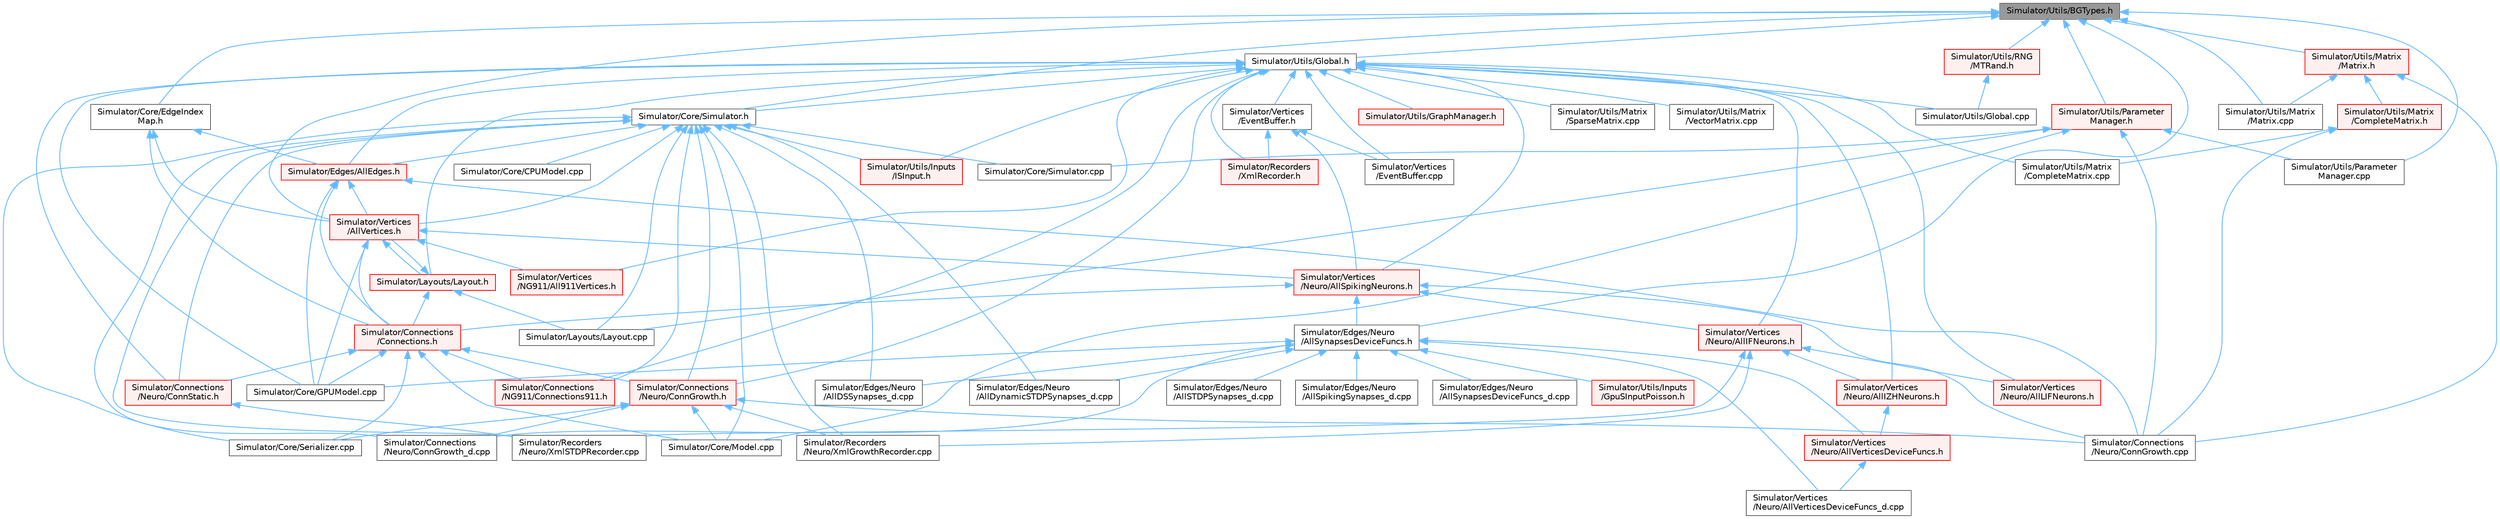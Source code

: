 digraph "Simulator/Utils/BGTypes.h"
{
 // LATEX_PDF_SIZE
  bgcolor="transparent";
  edge [fontname=Helvetica,fontsize=10,labelfontname=Helvetica,labelfontsize=10];
  node [fontname=Helvetica,fontsize=10,shape=box,height=0.2,width=0.4];
  Node1 [id="Node000001",label="Simulator/Utils/BGTypes.h",height=0.2,width=0.4,color="gray40", fillcolor="grey60", style="filled", fontcolor="black",tooltip="Used to define uniform data type sizes based for all operating systems. Also used to test the speed o..."];
  Node1 -> Node2 [id="edge1_Node000001_Node000002",dir="back",color="steelblue1",style="solid",tooltip=" "];
  Node2 [id="Node000002",label="Simulator/Core/EdgeIndex\lMap.h",height=0.2,width=0.4,color="grey40", fillcolor="white", style="filled",URL="$_edge_index_map_8h.html",tooltip="A structure maintains outgoing and edges list (forward map)."];
  Node2 -> Node3 [id="edge2_Node000002_Node000003",dir="back",color="steelblue1",style="solid",tooltip=" "];
  Node3 [id="Node000003",label="Simulator/Connections\l/Connections.h",height=0.2,width=0.4,color="red", fillcolor="#FFF0F0", style="filled",URL="$_connections_8h.html",tooltip="The base class of all connections classes."];
  Node3 -> Node5 [id="edge3_Node000003_Node000005",dir="back",color="steelblue1",style="solid",tooltip=" "];
  Node5 [id="Node000005",label="Simulator/Connections\l/NG911/Connections911.h",height=0.2,width=0.4,color="red", fillcolor="#FFF0F0", style="filled",URL="$_connections911_8h.html",tooltip="The model of the static network."];
  Node3 -> Node12 [id="edge4_Node000003_Node000012",dir="back",color="steelblue1",style="solid",tooltip=" "];
  Node12 [id="Node000012",label="Simulator/Connections\l/Neuro/ConnGrowth.h",height=0.2,width=0.4,color="red", fillcolor="#FFF0F0", style="filled",URL="$_conn_growth_8h.html",tooltip="The model of the activity-dependent neurite outgrowth."];
  Node12 -> Node13 [id="edge5_Node000012_Node000013",dir="back",color="steelblue1",style="solid",tooltip=" "];
  Node13 [id="Node000013",label="Simulator/Connections\l/Neuro/ConnGrowth.cpp",height=0.2,width=0.4,color="grey40", fillcolor="white", style="filled",URL="$_conn_growth_8cpp.html",tooltip="The model of the activity-dependent neurite outgrowth."];
  Node12 -> Node14 [id="edge6_Node000012_Node000014",dir="back",color="steelblue1",style="solid",tooltip=" "];
  Node14 [id="Node000014",label="Simulator/Connections\l/Neuro/ConnGrowth_d.cpp",height=0.2,width=0.4,color="grey40", fillcolor="white", style="filled",URL="$_conn_growth__d_8cpp.html",tooltip="Update the weights of the Synapses in the simulation."];
  Node12 -> Node9 [id="edge7_Node000012_Node000009",dir="back",color="steelblue1",style="solid",tooltip=" "];
  Node9 [id="Node000009",label="Simulator/Core/Model.cpp",height=0.2,width=0.4,color="grey40", fillcolor="white", style="filled",URL="$_model_8cpp.html",tooltip="Implementation of Model for the graph-based networks."];
  Node12 -> Node15 [id="edge8_Node000012_Node000015",dir="back",color="steelblue1",style="solid",tooltip=" "];
  Node15 [id="Node000015",label="Simulator/Core/Serializer.cpp",height=0.2,width=0.4,color="grey40", fillcolor="white", style="filled",URL="$_serializer_8cpp.html",tooltip="Handles implementation details of serialization and deserialization of synapses."];
  Node12 -> Node16 [id="edge9_Node000012_Node000016",dir="back",color="steelblue1",style="solid",tooltip=" "];
  Node16 [id="Node000016",label="Simulator/Recorders\l/Neuro/XmlGrowthRecorder.cpp",height=0.2,width=0.4,color="grey40", fillcolor="white", style="filled",URL="$_xml_growth_recorder_8cpp.html",tooltip="An implementation for recording spikes history in an XML file for growth simulations."];
  Node3 -> Node18 [id="edge10_Node000003_Node000018",dir="back",color="steelblue1",style="solid",tooltip=" "];
  Node18 [id="Node000018",label="Simulator/Connections\l/Neuro/ConnStatic.h",height=0.2,width=0.4,color="red", fillcolor="#FFF0F0", style="filled",URL="$_conn_static_8h.html",tooltip="The model of the small world network."];
  Node18 -> Node21 [id="edge11_Node000018_Node000021",dir="back",color="steelblue1",style="solid",tooltip=" "];
  Node21 [id="Node000021",label="Simulator/Recorders\l/Neuro/XmlSTDPRecorder.cpp",height=0.2,width=0.4,color="grey40", fillcolor="white", style="filled",URL="$_xml_s_t_d_p_recorder_8cpp_source.html",tooltip=" "];
  Node3 -> Node25 [id="edge12_Node000003_Node000025",dir="back",color="steelblue1",style="solid",tooltip=" "];
  Node25 [id="Node000025",label="Simulator/Core/GPUModel.cpp",height=0.2,width=0.4,color="grey40", fillcolor="white", style="filled",URL="$_g_p_u_model_8cpp.html",tooltip="Implementation of Model for the spiking neural networks."];
  Node3 -> Node9 [id="edge13_Node000003_Node000009",dir="back",color="steelblue1",style="solid",tooltip=" "];
  Node3 -> Node15 [id="edge14_Node000003_Node000015",dir="back",color="steelblue1",style="solid",tooltip=" "];
  Node2 -> Node26 [id="edge15_Node000002_Node000026",dir="back",color="steelblue1",style="solid",tooltip=" "];
  Node26 [id="Node000026",label="Simulator/Edges/AllEdges.h",height=0.2,width=0.4,color="red", fillcolor="#FFF0F0", style="filled",URL="$_all_edges_8h.html",tooltip="An interface and top level implementation for edge classes."];
  Node26 -> Node3 [id="edge16_Node000026_Node000003",dir="back",color="steelblue1",style="solid",tooltip=" "];
  Node26 -> Node13 [id="edge17_Node000026_Node000013",dir="back",color="steelblue1",style="solid",tooltip=" "];
  Node26 -> Node25 [id="edge18_Node000026_Node000025",dir="back",color="steelblue1",style="solid",tooltip=" "];
  Node26 -> Node69 [id="edge19_Node000026_Node000069",dir="back",color="steelblue1",style="solid",tooltip=" "];
  Node69 [id="Node000069",label="Simulator/Vertices\l/AllVertices.h",height=0.2,width=0.4,color="red", fillcolor="#FFF0F0", style="filled",URL="$_all_vertices_8h.html",tooltip="A container of the base class of all vertex data."];
  Node69 -> Node3 [id="edge20_Node000069_Node000003",dir="back",color="steelblue1",style="solid",tooltip=" "];
  Node69 -> Node25 [id="edge21_Node000069_Node000025",dir="back",color="steelblue1",style="solid",tooltip=" "];
  Node69 -> Node84 [id="edge22_Node000069_Node000084",dir="back",color="steelblue1",style="solid",tooltip=" "];
  Node84 [id="Node000084",label="Simulator/Layouts/Layout.h",height=0.2,width=0.4,color="red", fillcolor="#FFF0F0", style="filled",URL="$_layout_8h.html",tooltip="The Layout class defines the layout of neurons in neural networks."];
  Node84 -> Node3 [id="edge23_Node000084_Node000003",dir="back",color="steelblue1",style="solid",tooltip=" "];
  Node84 -> Node11 [id="edge24_Node000084_Node000011",dir="back",color="steelblue1",style="solid",tooltip=" "];
  Node11 [id="Node000011",label="Simulator/Layouts/Layout.cpp",height=0.2,width=0.4,color="grey40", fillcolor="white", style="filled",URL="$_layout_8cpp.html",tooltip="The Layout class defines the layout of neurons in neural networks."];
  Node84 -> Node69 [id="edge25_Node000084_Node000069",dir="back",color="steelblue1",style="solid",tooltip=" "];
  Node69 -> Node93 [id="edge26_Node000069_Node000093",dir="back",color="steelblue1",style="solid",tooltip=" "];
  Node93 [id="Node000093",label="Simulator/Vertices\l/NG911/All911Vertices.h",height=0.2,width=0.4,color="red", fillcolor="#FFF0F0", style="filled",URL="$_all911_vertices_8h.html",tooltip="A container of all 911 vertex data."];
  Node69 -> Node61 [id="edge27_Node000069_Node000061",dir="back",color="steelblue1",style="solid",tooltip=" "];
  Node61 [id="Node000061",label="Simulator/Vertices\l/Neuro/AllSpikingNeurons.h",height=0.2,width=0.4,color="red", fillcolor="#FFF0F0", style="filled",URL="$_all_spiking_neurons_8h.html",tooltip="A container of all spiking neuron data."];
  Node61 -> Node3 [id="edge28_Node000061_Node000003",dir="back",color="steelblue1",style="solid",tooltip=" "];
  Node61 -> Node13 [id="edge29_Node000061_Node000013",dir="back",color="steelblue1",style="solid",tooltip=" "];
  Node61 -> Node41 [id="edge30_Node000061_Node000041",dir="back",color="steelblue1",style="solid",tooltip=" "];
  Node41 [id="Node000041",label="Simulator/Edges/Neuro\l/AllSynapsesDeviceFuncs.h",height=0.2,width=0.4,color="grey40", fillcolor="white", style="filled",URL="$_all_synapses_device_funcs_8h.html",tooltip="Device functions for synapse data."];
  Node41 -> Node14 [id="edge31_Node000041_Node000014",dir="back",color="steelblue1",style="solid",tooltip=" "];
  Node41 -> Node25 [id="edge32_Node000041_Node000025",dir="back",color="steelblue1",style="solid",tooltip=" "];
  Node41 -> Node35 [id="edge33_Node000041_Node000035",dir="back",color="steelblue1",style="solid",tooltip=" "];
  Node35 [id="Node000035",label="Simulator/Edges/Neuro\l/AllDSSynapses_d.cpp",height=0.2,width=0.4,color="grey40", fillcolor="white", style="filled",URL="$_all_d_s_synapses__d_8cpp.html",tooltip="A container of all DS synapse data."];
  Node41 -> Node42 [id="edge34_Node000041_Node000042",dir="back",color="steelblue1",style="solid",tooltip=" "];
  Node42 [id="Node000042",label="Simulator/Edges/Neuro\l/AllDynamicSTDPSynapses_d.cpp",height=0.2,width=0.4,color="grey40", fillcolor="white", style="filled",URL="$_all_dynamic_s_t_d_p_synapses__d_8cpp.html",tooltip="A container of all dynamic STDP synapse data."];
  Node41 -> Node36 [id="edge35_Node000041_Node000036",dir="back",color="steelblue1",style="solid",tooltip=" "];
  Node36 [id="Node000036",label="Simulator/Edges/Neuro\l/AllSTDPSynapses_d.cpp",height=0.2,width=0.4,color="grey40", fillcolor="white", style="filled",URL="$_all_s_t_d_p_synapses__d_8cpp.html",tooltip="A container of all STDP synapse data."];
  Node41 -> Node43 [id="edge36_Node000041_Node000043",dir="back",color="steelblue1",style="solid",tooltip=" "];
  Node43 [id="Node000043",label="Simulator/Edges/Neuro\l/AllSpikingSynapses_d.cpp",height=0.2,width=0.4,color="grey40", fillcolor="white", style="filled",URL="$_all_spiking_synapses__d_8cpp_source.html",tooltip=" "];
  Node41 -> Node44 [id="edge37_Node000041_Node000044",dir="back",color="steelblue1",style="solid",tooltip=" "];
  Node44 [id="Node000044",label="Simulator/Edges/Neuro\l/AllSynapsesDeviceFuncs_d.cpp",height=0.2,width=0.4,color="grey40", fillcolor="white", style="filled",URL="$_all_synapses_device_funcs__d_8cpp.html",tooltip="Device functions for synapse data."];
  Node41 -> Node37 [id="edge38_Node000041_Node000037",dir="back",color="steelblue1",style="solid",tooltip=" "];
  Node37 [id="Node000037",label="Simulator/Utils/Inputs\l/GpuSInputPoisson.h",height=0.2,width=0.4,color="red", fillcolor="#FFF0F0", style="filled",URL="$_gpu_s_input_poisson_8h.html",tooltip="A class that performs stimulus input (implementation Poisson on GPU)."];
  Node41 -> Node45 [id="edge39_Node000041_Node000045",dir="back",color="steelblue1",style="solid",tooltip=" "];
  Node45 [id="Node000045",label="Simulator/Vertices\l/Neuro/AllVerticesDeviceFuncs.h",height=0.2,width=0.4,color="red", fillcolor="#FFF0F0", style="filled",URL="$_all_vertices_device_funcs_8h.html",tooltip="Device functions for vertices."];
  Node45 -> Node48 [id="edge40_Node000045_Node000048",dir="back",color="steelblue1",style="solid",tooltip=" "];
  Node48 [id="Node000048",label="Simulator/Vertices\l/Neuro/AllVerticesDeviceFuncs_d.cpp",height=0.2,width=0.4,color="grey40", fillcolor="white", style="filled",URL="$_all_vertices_device_funcs__d_8cpp.html",tooltip="Device functions for vertices."];
  Node41 -> Node48 [id="edge41_Node000041_Node000048",dir="back",color="steelblue1",style="solid",tooltip=" "];
  Node61 -> Node62 [id="edge42_Node000061_Node000062",dir="back",color="steelblue1",style="solid",tooltip=" "];
  Node62 [id="Node000062",label="Simulator/Vertices\l/Neuro/AllIFNeurons.h",height=0.2,width=0.4,color="red", fillcolor="#FFF0F0", style="filled",URL="$_all_i_f_neurons_8h.html",tooltip="A container of all Integate and Fire (IF) neuron data."];
  Node62 -> Node16 [id="edge43_Node000062_Node000016",dir="back",color="steelblue1",style="solid",tooltip=" "];
  Node62 -> Node21 [id="edge44_Node000062_Node000021",dir="back",color="steelblue1",style="solid",tooltip=" "];
  Node62 -> Node66 [id="edge45_Node000062_Node000066",dir="back",color="steelblue1",style="solid",tooltip=" "];
  Node66 [id="Node000066",label="Simulator/Vertices\l/Neuro/AllIZHNeurons.h",height=0.2,width=0.4,color="red", fillcolor="#FFF0F0", style="filled",URL="$_all_i_z_h_neurons_8h.html",tooltip="A container of all Izhikevich neuron data."];
  Node66 -> Node45 [id="edge46_Node000066_Node000045",dir="back",color="steelblue1",style="solid",tooltip=" "];
  Node62 -> Node58 [id="edge47_Node000062_Node000058",dir="back",color="steelblue1",style="solid",tooltip=" "];
  Node58 [id="Node000058",label="Simulator/Vertices\l/Neuro/AllLIFNeurons.h",height=0.2,width=0.4,color="red", fillcolor="#FFF0F0", style="filled",URL="$_all_l_i_f_neurons_8h.html",tooltip="A container of all LIF neuron data."];
  Node2 -> Node69 [id="edge48_Node000002_Node000069",dir="back",color="steelblue1",style="solid",tooltip=" "];
  Node1 -> Node71 [id="edge49_Node000001_Node000071",dir="back",color="steelblue1",style="solid",tooltip=" "];
  Node71 [id="Node000071",label="Simulator/Core/Simulator.h",height=0.2,width=0.4,color="grey40", fillcolor="white", style="filled",URL="$_simulator_8h.html",tooltip="Platform independent base class for the Brain Grid simulator. Simulator is a singleton class (a class..."];
  Node71 -> Node5 [id="edge50_Node000071_Node000005",dir="back",color="steelblue1",style="solid",tooltip=" "];
  Node71 -> Node12 [id="edge51_Node000071_Node000012",dir="back",color="steelblue1",style="solid",tooltip=" "];
  Node71 -> Node14 [id="edge52_Node000071_Node000014",dir="back",color="steelblue1",style="solid",tooltip=" "];
  Node71 -> Node18 [id="edge53_Node000071_Node000018",dir="back",color="steelblue1",style="solid",tooltip=" "];
  Node71 -> Node23 [id="edge54_Node000071_Node000023",dir="back",color="steelblue1",style="solid",tooltip=" "];
  Node23 [id="Node000023",label="Simulator/Core/CPUModel.cpp",height=0.2,width=0.4,color="grey40", fillcolor="white", style="filled",URL="$_c_p_u_model_8cpp.html",tooltip="Implementation of Model for graph-based networks."];
  Node71 -> Node9 [id="edge55_Node000071_Node000009",dir="back",color="steelblue1",style="solid",tooltip=" "];
  Node71 -> Node15 [id="edge56_Node000071_Node000015",dir="back",color="steelblue1",style="solid",tooltip=" "];
  Node71 -> Node10 [id="edge57_Node000071_Node000010",dir="back",color="steelblue1",style="solid",tooltip=" "];
  Node10 [id="Node000010",label="Simulator/Core/Simulator.cpp",height=0.2,width=0.4,color="grey40", fillcolor="white", style="filled",URL="$_simulator_8cpp.html",tooltip="Platform independent base class for the Brain Grid simulator. Simulator is a singleton class (a class..."];
  Node71 -> Node26 [id="edge58_Node000071_Node000026",dir="back",color="steelblue1",style="solid",tooltip=" "];
  Node71 -> Node35 [id="edge59_Node000071_Node000035",dir="back",color="steelblue1",style="solid",tooltip=" "];
  Node71 -> Node42 [id="edge60_Node000071_Node000042",dir="back",color="steelblue1",style="solid",tooltip=" "];
  Node71 -> Node11 [id="edge61_Node000071_Node000011",dir="back",color="steelblue1",style="solid",tooltip=" "];
  Node71 -> Node16 [id="edge62_Node000071_Node000016",dir="back",color="steelblue1",style="solid",tooltip=" "];
  Node71 -> Node21 [id="edge63_Node000071_Node000021",dir="back",color="steelblue1",style="solid",tooltip=" "];
  Node71 -> Node72 [id="edge64_Node000071_Node000072",dir="back",color="steelblue1",style="solid",tooltip=" "];
  Node72 [id="Node000072",label="Simulator/Utils/Inputs\l/ISInput.h",height=0.2,width=0.4,color="red", fillcolor="#FFF0F0", style="filled",URL="$_i_s_input_8h.html",tooltip="An interface for stimulus input classes."];
  Node71 -> Node69 [id="edge65_Node000071_Node000069",dir="back",color="steelblue1",style="solid",tooltip=" "];
  Node1 -> Node41 [id="edge66_Node000001_Node000041",dir="back",color="steelblue1",style="solid",tooltip=" "];
  Node1 -> Node94 [id="edge67_Node000001_Node000094",dir="back",color="steelblue1",style="solid",tooltip=" "];
  Node94 [id="Node000094",label="Simulator/Utils/Global.h",height=0.2,width=0.4,color="grey40", fillcolor="white", style="filled",URL="$_global_8h.html",tooltip="Globally available functions/variables and default parameter values."];
  Node94 -> Node5 [id="edge68_Node000094_Node000005",dir="back",color="steelblue1",style="solid",tooltip=" "];
  Node94 -> Node12 [id="edge69_Node000094_Node000012",dir="back",color="steelblue1",style="solid",tooltip=" "];
  Node94 -> Node18 [id="edge70_Node000094_Node000018",dir="back",color="steelblue1",style="solid",tooltip=" "];
  Node94 -> Node25 [id="edge71_Node000094_Node000025",dir="back",color="steelblue1",style="solid",tooltip=" "];
  Node94 -> Node71 [id="edge72_Node000094_Node000071",dir="back",color="steelblue1",style="solid",tooltip=" "];
  Node94 -> Node26 [id="edge73_Node000094_Node000026",dir="back",color="steelblue1",style="solid",tooltip=" "];
  Node94 -> Node84 [id="edge74_Node000094_Node000084",dir="back",color="steelblue1",style="solid",tooltip=" "];
  Node94 -> Node83 [id="edge75_Node000094_Node000083",dir="back",color="steelblue1",style="solid",tooltip=" "];
  Node83 [id="Node000083",label="Simulator/Recorders\l/XmlRecorder.h",height=0.2,width=0.4,color="red", fillcolor="#FFF0F0", style="filled",URL="$_xml_recorder_8h.html",tooltip="An implementation for recording spikes history on xml file."];
  Node94 -> Node95 [id="edge76_Node000094_Node000095",dir="back",color="steelblue1",style="solid",tooltip=" "];
  Node95 [id="Node000095",label="Simulator/Utils/Global.cpp",height=0.2,width=0.4,color="grey40", fillcolor="white", style="filled",URL="$_global_8cpp.html",tooltip="Globally available functions/variables and default parameter values."];
  Node94 -> Node96 [id="edge77_Node000094_Node000096",dir="back",color="steelblue1",style="solid",tooltip=" "];
  Node96 [id="Node000096",label="Simulator/Utils/GraphManager.h",height=0.2,width=0.4,color="red", fillcolor="#FFF0F0", style="filled",URL="$_graph_manager_8h.html",tooltip="A basic Template Circular Buffer."];
  Node94 -> Node72 [id="edge78_Node000094_Node000072",dir="back",color="steelblue1",style="solid",tooltip=" "];
  Node94 -> Node98 [id="edge79_Node000094_Node000098",dir="back",color="steelblue1",style="solid",tooltip=" "];
  Node98 [id="Node000098",label="Simulator/Utils/Matrix\l/CompleteMatrix.cpp",height=0.2,width=0.4,color="grey40", fillcolor="white", style="filled",URL="$_complete_matrix_8cpp.html",tooltip="An efficient implementation of a dynamically-allocated 2D array."];
  Node94 -> Node99 [id="edge80_Node000094_Node000099",dir="back",color="steelblue1",style="solid",tooltip=" "];
  Node99 [id="Node000099",label="Simulator/Utils/Matrix\l/SparseMatrix.cpp",height=0.2,width=0.4,color="grey40", fillcolor="white", style="filled",URL="$_sparse_matrix_8cpp.html",tooltip="An efficient implementation of a dynamically-allocated 2D sparse array. Self-allocating and de-alloca..."];
  Node94 -> Node100 [id="edge81_Node000094_Node000100",dir="back",color="steelblue1",style="solid",tooltip=" "];
  Node100 [id="Node000100",label="Simulator/Utils/Matrix\l/VectorMatrix.cpp",height=0.2,width=0.4,color="grey40", fillcolor="white", style="filled",URL="$_vector_matrix_8cpp.html",tooltip="An efficient implementation of a dynamically-allocated 1D array."];
  Node94 -> Node101 [id="edge82_Node000094_Node000101",dir="back",color="steelblue1",style="solid",tooltip=" "];
  Node101 [id="Node000101",label="Simulator/Vertices\l/EventBuffer.cpp",height=0.2,width=0.4,color="grey40", fillcolor="white", style="filled",URL="$_event_buffer_8cpp.html",tooltip="Encapsulation of vertex event buffering."];
  Node94 -> Node102 [id="edge83_Node000094_Node000102",dir="back",color="steelblue1",style="solid",tooltip=" "];
  Node102 [id="Node000102",label="Simulator/Vertices\l/EventBuffer.h",height=0.2,width=0.4,color="grey40", fillcolor="white", style="filled",URL="$_event_buffer_8h.html",tooltip="Encapsulation of vertex event buffering."];
  Node102 -> Node83 [id="edge84_Node000102_Node000083",dir="back",color="steelblue1",style="solid",tooltip=" "];
  Node102 -> Node101 [id="edge85_Node000102_Node000101",dir="back",color="steelblue1",style="solid",tooltip=" "];
  Node102 -> Node61 [id="edge86_Node000102_Node000061",dir="back",color="steelblue1",style="solid",tooltip=" "];
  Node94 -> Node93 [id="edge87_Node000094_Node000093",dir="back",color="steelblue1",style="solid",tooltip=" "];
  Node94 -> Node62 [id="edge88_Node000094_Node000062",dir="back",color="steelblue1",style="solid",tooltip=" "];
  Node94 -> Node66 [id="edge89_Node000094_Node000066",dir="back",color="steelblue1",style="solid",tooltip=" "];
  Node94 -> Node58 [id="edge90_Node000094_Node000058",dir="back",color="steelblue1",style="solid",tooltip=" "];
  Node94 -> Node61 [id="edge91_Node000094_Node000061",dir="back",color="steelblue1",style="solid",tooltip=" "];
  Node1 -> Node103 [id="edge92_Node000001_Node000103",dir="back",color="steelblue1",style="solid",tooltip=" "];
  Node103 [id="Node000103",label="Simulator/Utils/Matrix\l/Matrix.cpp",height=0.2,width=0.4,color="grey40", fillcolor="white", style="filled",URL="$_matrix_8cpp.html",tooltip="Abstract base class for Matrices."];
  Node1 -> Node104 [id="edge93_Node000001_Node000104",dir="back",color="steelblue1",style="solid",tooltip=" "];
  Node104 [id="Node000104",label="Simulator/Utils/Matrix\l/Matrix.h",height=0.2,width=0.4,color="red", fillcolor="#FFF0F0", style="filled",URL="$_matrix_8h.html",tooltip="Abstract base class for Matrices."];
  Node104 -> Node13 [id="edge94_Node000104_Node000013",dir="back",color="steelblue1",style="solid",tooltip=" "];
  Node104 -> Node105 [id="edge95_Node000104_Node000105",dir="back",color="steelblue1",style="solid",tooltip=" "];
  Node105 [id="Node000105",label="Simulator/Utils/Matrix\l/CompleteMatrix.h",height=0.2,width=0.4,color="red", fillcolor="#FFF0F0", style="filled",URL="$_complete_matrix_8h.html",tooltip="An efficient implementation of a dynamically-allocated 2D array."];
  Node105 -> Node13 [id="edge96_Node000105_Node000013",dir="back",color="steelblue1",style="solid",tooltip=" "];
  Node105 -> Node98 [id="edge97_Node000105_Node000098",dir="back",color="steelblue1",style="solid",tooltip=" "];
  Node104 -> Node103 [id="edge98_Node000104_Node000103",dir="back",color="steelblue1",style="solid",tooltip=" "];
  Node1 -> Node110 [id="edge99_Node000001_Node000110",dir="back",color="steelblue1",style="solid",tooltip=" "];
  Node110 [id="Node000110",label="Simulator/Utils/Parameter\lManager.cpp",height=0.2,width=0.4,color="grey40", fillcolor="white", style="filled",URL="$_parameter_manager_8cpp.html",tooltip="A class which contains and manages access to the XML parameter file used by a simulator instance at r..."];
  Node1 -> Node111 [id="edge100_Node000001_Node000111",dir="back",color="steelblue1",style="solid",tooltip=" "];
  Node111 [id="Node000111",label="Simulator/Utils/Parameter\lManager.h",height=0.2,width=0.4,color="red", fillcolor="#FFF0F0", style="filled",URL="$_parameter_manager_8h.html",tooltip="A singleton class which contains and manages access to the XML parameter file used by a simulator ins..."];
  Node111 -> Node13 [id="edge101_Node000111_Node000013",dir="back",color="steelblue1",style="solid",tooltip=" "];
  Node111 -> Node9 [id="edge102_Node000111_Node000009",dir="back",color="steelblue1",style="solid",tooltip=" "];
  Node111 -> Node10 [id="edge103_Node000111_Node000010",dir="back",color="steelblue1",style="solid",tooltip=" "];
  Node111 -> Node11 [id="edge104_Node000111_Node000011",dir="back",color="steelblue1",style="solid",tooltip=" "];
  Node111 -> Node110 [id="edge105_Node000111_Node000110",dir="back",color="steelblue1",style="solid",tooltip=" "];
  Node1 -> Node113 [id="edge106_Node000001_Node000113",dir="back",color="steelblue1",style="solid",tooltip=" "];
  Node113 [id="Node000113",label="Simulator/Utils/RNG\l/MTRand.h",height=0.2,width=0.4,color="red", fillcolor="#FFF0F0", style="filled",URL="$_m_t_rand_8h.html",tooltip="Mersenne Twister logic from Nvidia."];
  Node113 -> Node95 [id="edge107_Node000113_Node000095",dir="back",color="steelblue1",style="solid",tooltip=" "];
  Node1 -> Node69 [id="edge108_Node000001_Node000069",dir="back",color="steelblue1",style="solid",tooltip=" "];
}
